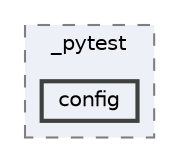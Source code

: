 digraph "C:/Users/LukeMabie/documents/Development/Password_Saver_Using_Django-master/venv/Lib/site-packages/_pytest/config"
{
 // LATEX_PDF_SIZE
  bgcolor="transparent";
  edge [fontname=Helvetica,fontsize=10,labelfontname=Helvetica,labelfontsize=10];
  node [fontname=Helvetica,fontsize=10,shape=box,height=0.2,width=0.4];
  compound=true
  subgraph clusterdir_b3b37a221e9061020e777f5b90b2470a {
    graph [ bgcolor="#edf0f7", pencolor="grey50", label="_pytest", fontname=Helvetica,fontsize=10 style="filled,dashed", URL="dir_b3b37a221e9061020e777f5b90b2470a.html",tooltip=""]
  dir_188467c559138e629764b2f3d64a9360 [label="config", fillcolor="#edf0f7", color="grey25", style="filled,bold", URL="dir_188467c559138e629764b2f3d64a9360.html",tooltip=""];
  }
}

